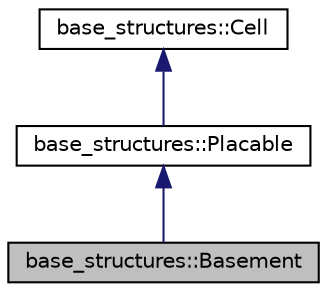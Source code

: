 digraph "base_structures::Basement"
{
  edge [fontname="Helvetica",fontsize="10",labelfontname="Helvetica",labelfontsize="10"];
  node [fontname="Helvetica",fontsize="10",shape=record];
  Node3 [label="base_structures::Basement",height=0.2,width=0.4,color="black", fillcolor="grey75", style="filled", fontcolor="black"];
  Node4 -> Node3 [dir="back",color="midnightblue",fontsize="10",style="solid",fontname="Helvetica"];
  Node4 [label="base_structures::Placable",height=0.2,width=0.4,color="black", fillcolor="white", style="filled",URL="$classbase__structures_1_1Placable.html",tooltip="Abstract class for tiles any units (not monsters!) can be placed. "];
  Node5 -> Node4 [dir="back",color="midnightblue",fontsize="10",style="solid",fontname="Helvetica"];
  Node5 [label="base_structures::Cell",height=0.2,width=0.4,color="black", fillcolor="white", style="filled",URL="$classbase__structures_1_1Cell.html"];
}

